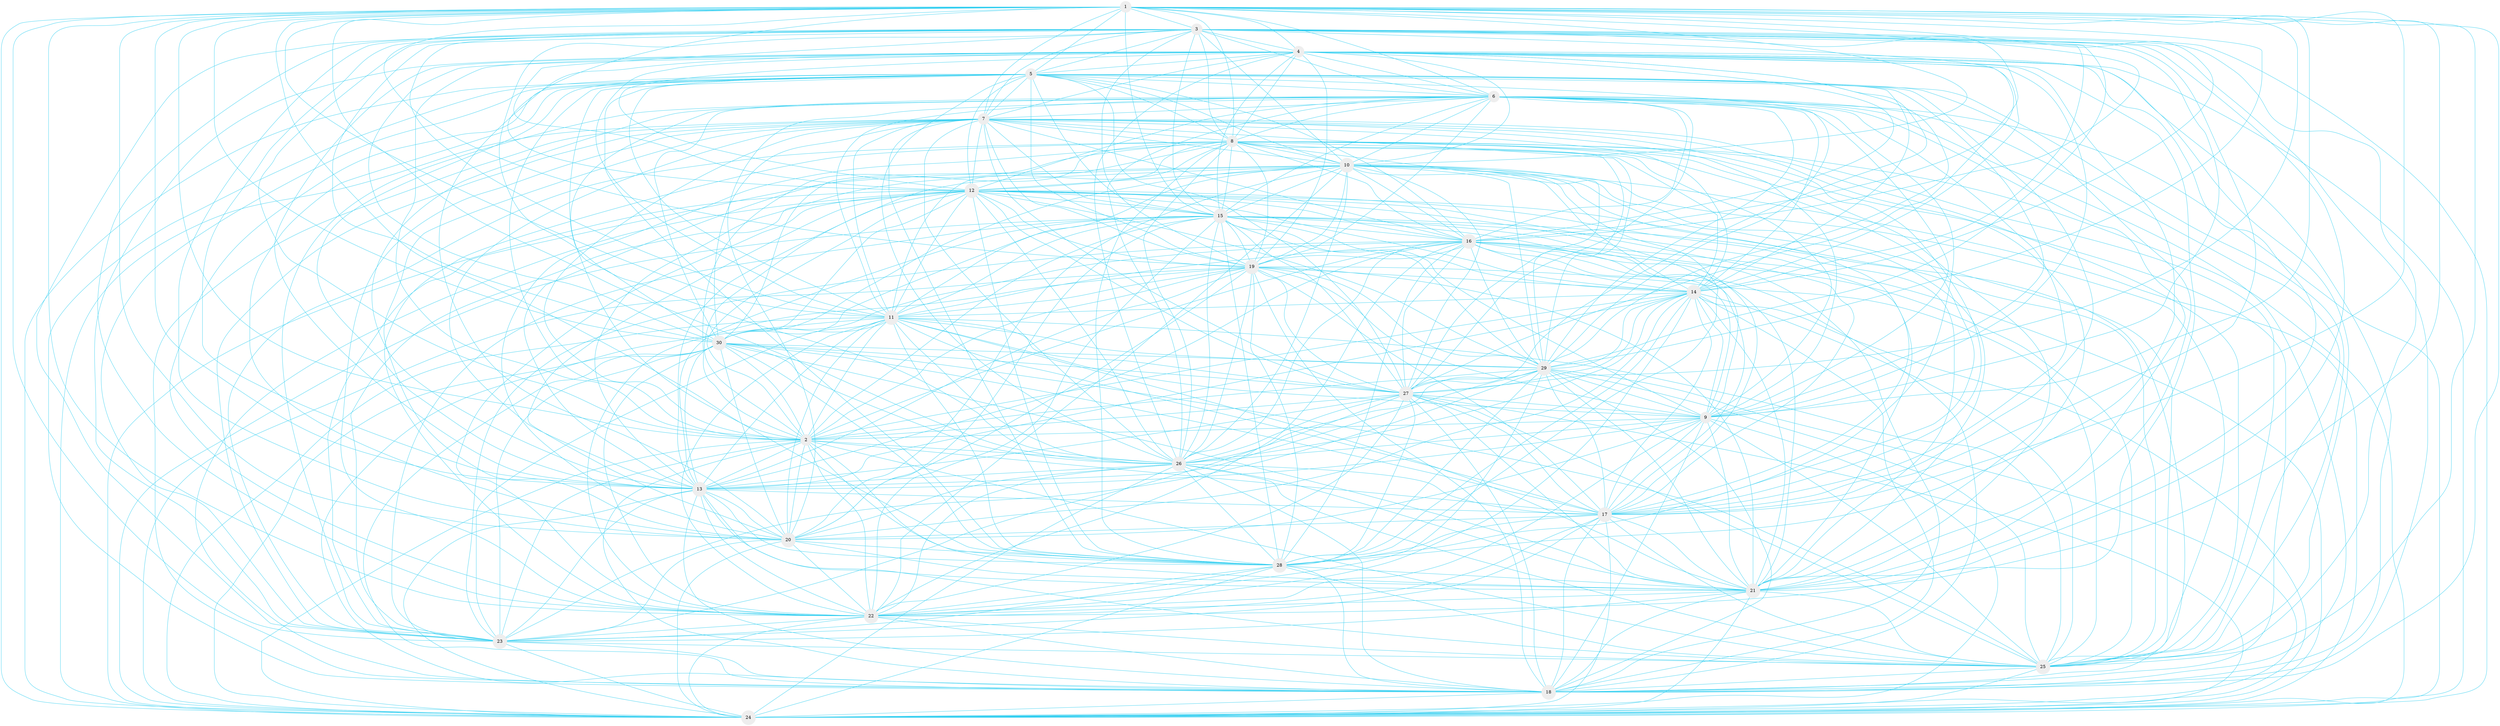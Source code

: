 graph g{
node [shape=circle];
node [style=filled];
node [fillcolor="#EEEEEE"];
node [color="#EEEEEE"];
edge [color="#31CEF0"];
1--3;
1--4;
1--5;
1--6;
1--7;
1--8;
1--10;
1--12;
1--13;
1--15;
1--16;
1--17;
1--18;
1--20;
1--21;
1--22;
1--23;
1--24;
1--25;
1--26;
1--27;
1--28;
1--29;
1--30;
2--1;
2--4;
2--5;
2--6;
2--7;
2--8;
2--11;
2--12;
2--13;
2--15;
2--16;
2--17;
2--18;
2--20;
2--22;
2--24;
2--25;
2--26;
2--27;
2--29;
2--30;
3--2;
3--4;
3--5;
3--6;
3--7;
3--8;
3--9;
3--10;
3--11;
3--12;
3--14;
3--15;
3--16;
3--17;
3--18;
3--19;
3--21;
3--22;
3--23;
3--24;
3--25;
3--26;
3--27;
3--29;
4--5;
4--6;
4--7;
4--8;
4--9;
4--10;
4--12;
4--13;
4--14;
4--15;
4--16;
4--19;
4--20;
4--21;
4--23;
4--24;
4--25;
4--26;
4--27;
4--28;
4--29;
4--30;
5--6;
5--7;
5--8;
5--9;
5--10;
5--12;
5--13;
5--14;
5--15;
5--16;
5--19;
5--20;
5--21;
5--23;
5--24;
5--25;
5--26;
5--27;
5--28;
5--29;
5--30;
6--7;
6--8;
6--9;
6--10;
6--11;
6--12;
6--14;
6--15;
6--17;
6--19;
6--20;
6--21;
6--23;
6--24;
6--26;
6--28;
7--8;
7--9;
7--10;
7--11;
7--12;
7--14;
7--15;
7--16;
7--17;
7--19;
7--20;
7--21;
7--23;
7--24;
7--26;
7--27;
7--28;
7--30;
8--9;
8--10;
8--11;
8--12;
8--14;
8--15;
8--17;
8--19;
8--20;
8--21;
8--22;
8--23;
8--24;
8--26;
8--28;
9--1;
9--2;
9--11;
9--12;
9--13;
9--14;
9--15;
9--17;
9--18;
9--22;
9--24;
9--25;
9--26;
9--29;
10--2;
10--11;
10--12;
10--14;
10--15;
10--16;
10--17;
10--18;
10--19;
10--20;
10--21;
10--22;
10--23;
10--24;
10--25;
10--26;
10--27;
10--28;
10--29;
11--1;
11--4;
11--5;
11--12;
11--13;
11--15;
11--16;
11--17;
11--18;
11--20;
11--21;
11--22;
11--24;
11--25;
11--27;
11--28;
11--29;
11--30;
12--14;
12--15;
12--16;
12--19;
12--20;
12--21;
12--23;
12--24;
12--26;
12--27;
12--28;
12--30;
13--3;
13--6;
13--7;
13--8;
13--10;
13--12;
13--14;
13--15;
13--16;
13--17;
13--18;
13--19;
13--20;
13--21;
13--22;
13--24;
13--25;
13--27;
13--28;
13--29;
14--1;
14--2;
14--11;
14--15;
14--16;
14--17;
14--18;
14--22;
14--24;
14--25;
14--26;
14--27;
14--29;
15--16;
15--17;
15--18;
15--20;
15--21;
15--22;
15--23;
15--24;
15--25;
15--26;
15--27;
15--28;
15--29;
15--30;
16--6;
16--8;
16--9;
16--17;
16--18;
16--19;
16--21;
16--22;
16--23;
16--24;
16--26;
16--27;
16--28;
17--5;
17--12;
17--18;
17--20;
17--21;
17--22;
17--23;
17--24;
17--25;
17--26;
17--27;
17--28;
17--29;
17--30;
18--4;
18--5;
18--6;
18--7;
18--8;
18--12;
18--19;
18--21;
18--22;
18--23;
18--24;
18--26;
18--27;
18--28;
19--1;
19--2;
19--9;
19--11;
19--14;
19--15;
19--17;
19--22;
19--24;
19--25;
19--26;
19--29;
20--3;
20--9;
20--14;
20--19;
20--21;
20--22;
20--23;
20--24;
20--26;
20--28;
21--2;
21--9;
21--14;
21--19;
21--22;
21--23;
21--24;
21--25;
21--26;
21--27;
21--29;
22--4;
22--5;
22--7;
22--12;
22--23;
22--24;
22--26;
22--28;
23--2;
23--11;
23--13;
23--24;
23--25;
23--27;
23--28;
23--29;
23--30;
24--26;
24--27;
24--28;
24--30;
25--6;
25--7;
25--8;
25--12;
25--16;
25--18;
25--22;
25--24;
25--26;
25--27;
26--11;
26--13;
26--27;
26--28;
26--29;
26--30;
27--6;
27--8;
27--9;
27--19;
27--22;
27--28;
28--2;
28--14;
28--19;
28--21;
28--25;
28--29;
29--6;
29--7;
29--8;
29--12;
29--16;
29--18;
29--22;
29--24;
29--25;
29--27;
30--3;
30--6;
30--8;
30--10;
30--13;
30--16;
30--18;
30--20;
30--21;
30--22;
30--25;
30--27;
30--28;
30--29;
}